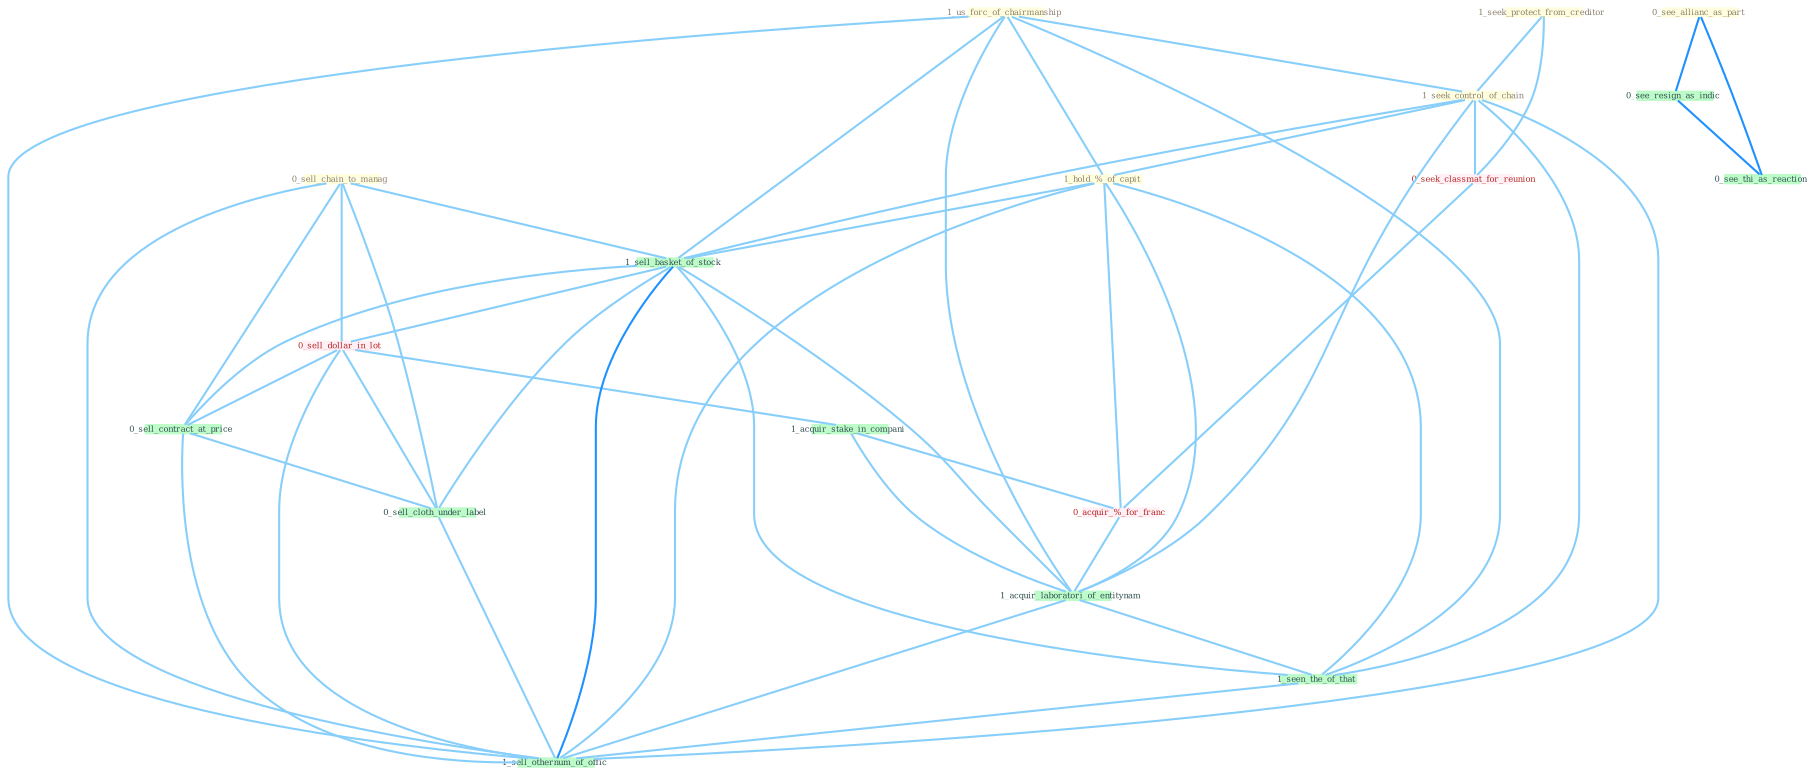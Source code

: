 Graph G{ 
    node
    [shape=polygon,style=filled,width=.5,height=.06,color="#BDFCC9",fixedsize=true,fontsize=4,
    fontcolor="#2f4f4f"];
    {node
    [color="#ffffe0", fontcolor="#8b7d6b"] "1_us_forc_of_chairmanship " "0_see_allianc_as_part " "1_seek_protect_from_creditor " "0_sell_chain_to_manag " "1_seek_control_of_chain " "1_hold_%_of_capit "}
{node [color="#fff0f5", fontcolor="#b22222"] "0_seek_classmat_for_reunion " "0_sell_dollar_in_lot " "0_acquir_%_for_franc "}
edge [color="#B0E2FF"];

	"1_us_forc_of_chairmanship " -- "1_seek_control_of_chain " [w="1", color="#87cefa" ];
	"1_us_forc_of_chairmanship " -- "1_hold_%_of_capit " [w="1", color="#87cefa" ];
	"1_us_forc_of_chairmanship " -- "1_sell_basket_of_stock " [w="1", color="#87cefa" ];
	"1_us_forc_of_chairmanship " -- "1_acquir_laboratori_of_entitynam " [w="1", color="#87cefa" ];
	"1_us_forc_of_chairmanship " -- "1_seen_the_of_that " [w="1", color="#87cefa" ];
	"1_us_forc_of_chairmanship " -- "1_sell_othernum_of_offic " [w="1", color="#87cefa" ];
	"0_see_allianc_as_part " -- "0_see_resign_as_indic " [w="2", color="#1e90ff" , len=0.8];
	"0_see_allianc_as_part " -- "0_see_thi_as_reaction " [w="2", color="#1e90ff" , len=0.8];
	"1_seek_protect_from_creditor " -- "1_seek_control_of_chain " [w="1", color="#87cefa" ];
	"1_seek_protect_from_creditor " -- "0_seek_classmat_for_reunion " [w="1", color="#87cefa" ];
	"0_sell_chain_to_manag " -- "1_sell_basket_of_stock " [w="1", color="#87cefa" ];
	"0_sell_chain_to_manag " -- "0_sell_dollar_in_lot " [w="1", color="#87cefa" ];
	"0_sell_chain_to_manag " -- "0_sell_contract_at_price " [w="1", color="#87cefa" ];
	"0_sell_chain_to_manag " -- "0_sell_cloth_under_label " [w="1", color="#87cefa" ];
	"0_sell_chain_to_manag " -- "1_sell_othernum_of_offic " [w="1", color="#87cefa" ];
	"1_seek_control_of_chain " -- "1_hold_%_of_capit " [w="1", color="#87cefa" ];
	"1_seek_control_of_chain " -- "0_seek_classmat_for_reunion " [w="1", color="#87cefa" ];
	"1_seek_control_of_chain " -- "1_sell_basket_of_stock " [w="1", color="#87cefa" ];
	"1_seek_control_of_chain " -- "1_acquir_laboratori_of_entitynam " [w="1", color="#87cefa" ];
	"1_seek_control_of_chain " -- "1_seen_the_of_that " [w="1", color="#87cefa" ];
	"1_seek_control_of_chain " -- "1_sell_othernum_of_offic " [w="1", color="#87cefa" ];
	"1_hold_%_of_capit " -- "1_sell_basket_of_stock " [w="1", color="#87cefa" ];
	"1_hold_%_of_capit " -- "0_acquir_%_for_franc " [w="1", color="#87cefa" ];
	"1_hold_%_of_capit " -- "1_acquir_laboratori_of_entitynam " [w="1", color="#87cefa" ];
	"1_hold_%_of_capit " -- "1_seen_the_of_that " [w="1", color="#87cefa" ];
	"1_hold_%_of_capit " -- "1_sell_othernum_of_offic " [w="1", color="#87cefa" ];
	"0_seek_classmat_for_reunion " -- "0_acquir_%_for_franc " [w="1", color="#87cefa" ];
	"1_sell_basket_of_stock " -- "0_sell_dollar_in_lot " [w="1", color="#87cefa" ];
	"1_sell_basket_of_stock " -- "0_sell_contract_at_price " [w="1", color="#87cefa" ];
	"1_sell_basket_of_stock " -- "1_acquir_laboratori_of_entitynam " [w="1", color="#87cefa" ];
	"1_sell_basket_of_stock " -- "0_sell_cloth_under_label " [w="1", color="#87cefa" ];
	"1_sell_basket_of_stock " -- "1_seen_the_of_that " [w="1", color="#87cefa" ];
	"1_sell_basket_of_stock " -- "1_sell_othernum_of_offic " [w="2", color="#1e90ff" , len=0.8];
	"0_sell_dollar_in_lot " -- "1_acquir_stake_in_compani " [w="1", color="#87cefa" ];
	"0_sell_dollar_in_lot " -- "0_sell_contract_at_price " [w="1", color="#87cefa" ];
	"0_sell_dollar_in_lot " -- "0_sell_cloth_under_label " [w="1", color="#87cefa" ];
	"0_sell_dollar_in_lot " -- "1_sell_othernum_of_offic " [w="1", color="#87cefa" ];
	"0_see_resign_as_indic " -- "0_see_thi_as_reaction " [w="2", color="#1e90ff" , len=0.8];
	"1_acquir_stake_in_compani " -- "0_acquir_%_for_franc " [w="1", color="#87cefa" ];
	"1_acquir_stake_in_compani " -- "1_acquir_laboratori_of_entitynam " [w="1", color="#87cefa" ];
	"0_acquir_%_for_franc " -- "1_acquir_laboratori_of_entitynam " [w="1", color="#87cefa" ];
	"0_sell_contract_at_price " -- "0_sell_cloth_under_label " [w="1", color="#87cefa" ];
	"0_sell_contract_at_price " -- "1_sell_othernum_of_offic " [w="1", color="#87cefa" ];
	"1_acquir_laboratori_of_entitynam " -- "1_seen_the_of_that " [w="1", color="#87cefa" ];
	"1_acquir_laboratori_of_entitynam " -- "1_sell_othernum_of_offic " [w="1", color="#87cefa" ];
	"0_sell_cloth_under_label " -- "1_sell_othernum_of_offic " [w="1", color="#87cefa" ];
	"1_seen_the_of_that " -- "1_sell_othernum_of_offic " [w="1", color="#87cefa" ];
}